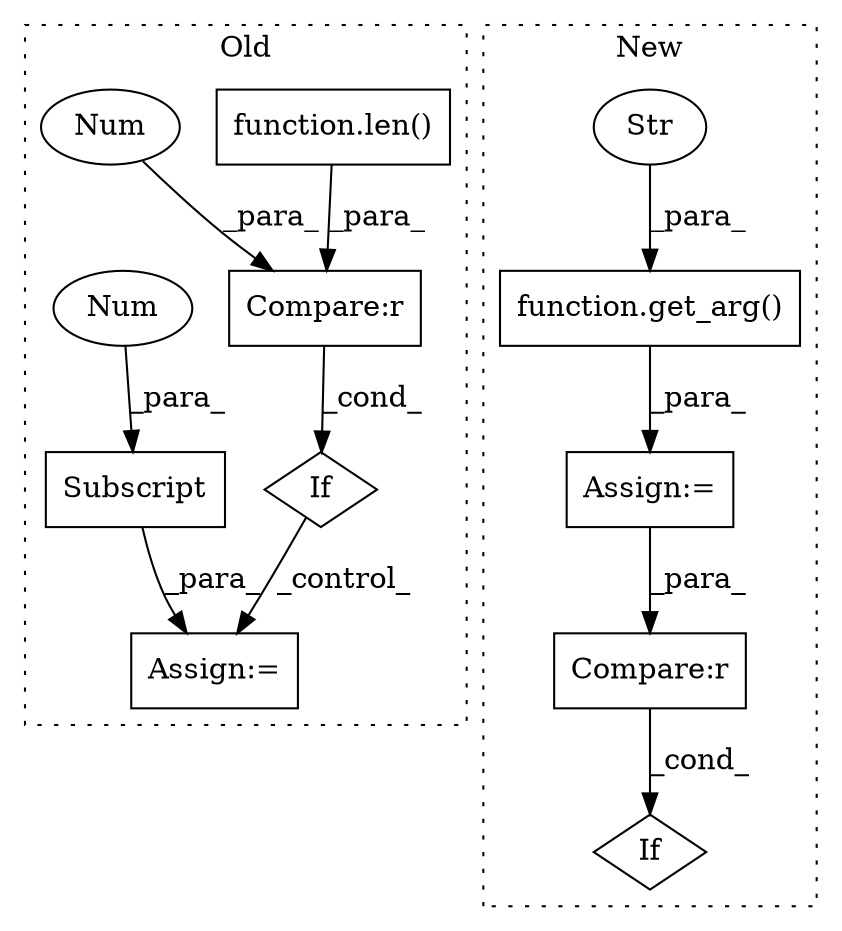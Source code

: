digraph G {
subgraph cluster0 {
1 [label="function.len()" a="75" s="876,895" l="4,1" shape="box"];
5 [label="If" a="96" s="876" l="0" shape="diamond"];
6 [label="Compare:r" a="40" s="876" l="25" shape="box"];
7 [label="Num" a="76" s="900" l="1" shape="ellipse"];
9 [label="Assign:=" a="68" s="920" l="3" shape="box"];
10 [label="Subscript" a="63" s="923,0" l="18,0" shape="box"];
11 [label="Num" a="76" s="939" l="1" shape="ellipse"];
label = "Old";
style="dotted";
}
subgraph cluster1 {
2 [label="function.get_arg()" a="75" s="297,315" l="8,22" shape="box"];
3 [label="Str" a="66" s="310" l="5" shape="ellipse"];
4 [label="Assign:=" a="68" s="294" l="3" shape="box"];
8 [label="Compare:r" a="40" s="447" l="11" shape="box"];
12 [label="If" a="96" s="444" l="3" shape="diamond"];
label = "New";
style="dotted";
}
1 -> 6 [label="_para_"];
2 -> 4 [label="_para_"];
3 -> 2 [label="_para_"];
4 -> 8 [label="_para_"];
5 -> 9 [label="_control_"];
6 -> 5 [label="_cond_"];
7 -> 6 [label="_para_"];
8 -> 12 [label="_cond_"];
10 -> 9 [label="_para_"];
11 -> 10 [label="_para_"];
}